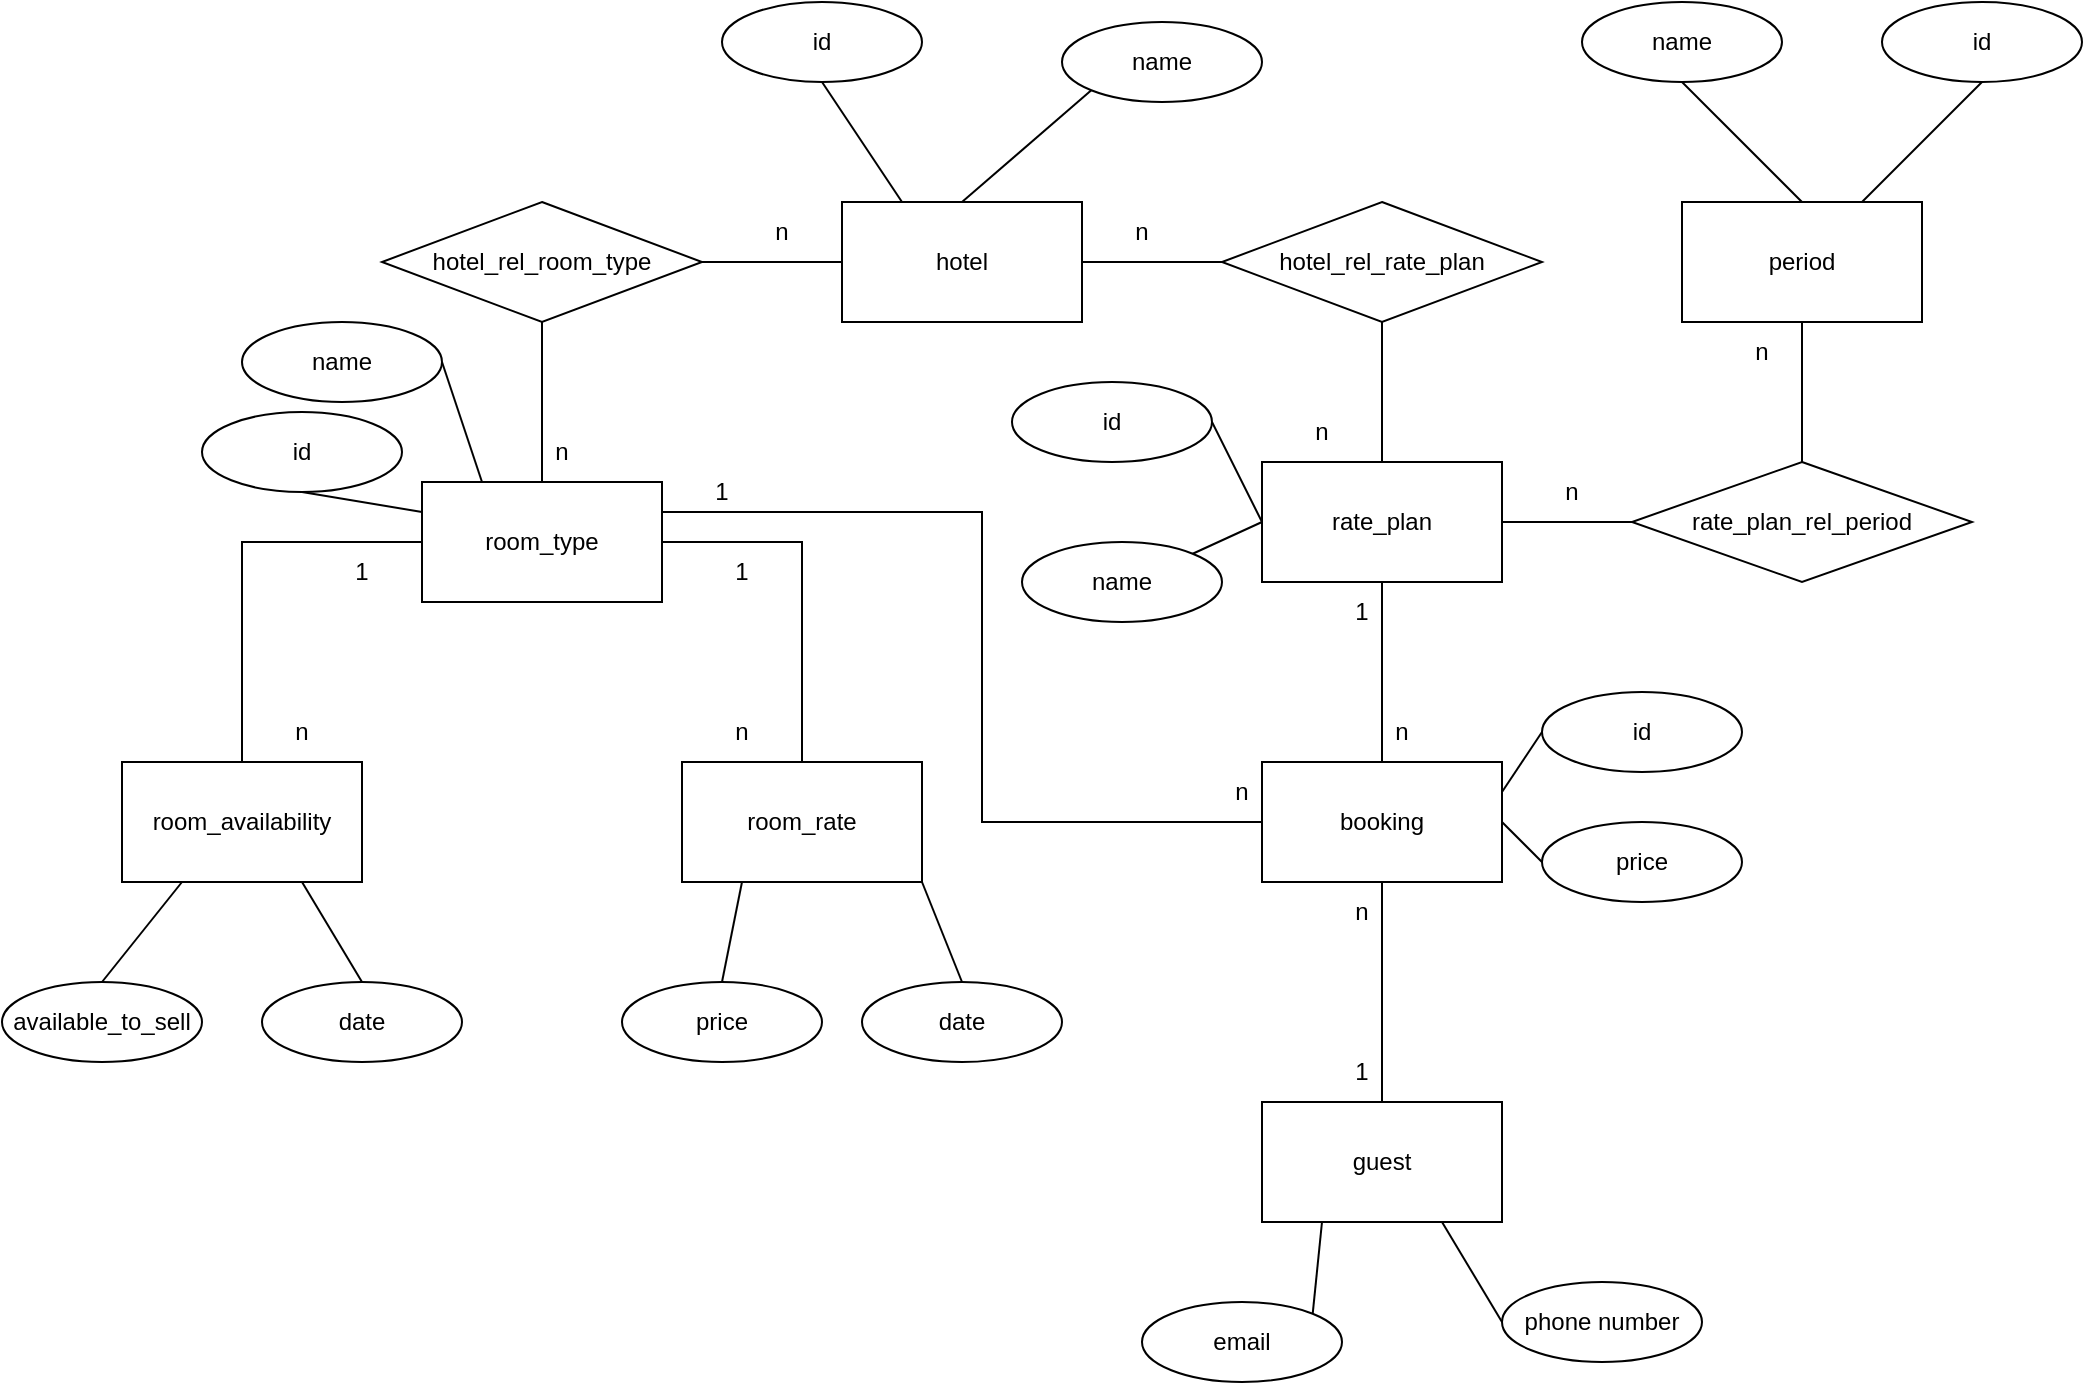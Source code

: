 <mxfile version="21.3.7" type="device">
  <diagram id="R2lEEEUBdFMjLlhIrx00" name="ERD_BookingSYSTEM">
    <mxGraphModel dx="1884" dy="1712" grid="1" gridSize="10" guides="1" tooltips="1" connect="1" arrows="1" fold="1" page="1" pageScale="1" pageWidth="850" pageHeight="1100" math="0" shadow="0" extFonts="Permanent Marker^https://fonts.googleapis.com/css?family=Permanent+Marker">
      <root>
        <mxCell id="0" />
        <mxCell id="1" parent="0" />
        <mxCell id="vGF3mfqSIrXx3MD3yWlp-12" style="edgeStyle=orthogonalEdgeStyle;rounded=0;orthogonalLoop=1;jettySize=auto;html=1;exitX=1;exitY=0.5;exitDx=0;exitDy=0;entryX=0;entryY=0.5;entryDx=0;entryDy=0;endArrow=none;endFill=0;" edge="1" parent="1" source="vGF3mfqSIrXx3MD3yWlp-1" target="vGF3mfqSIrXx3MD3yWlp-10">
          <mxGeometry relative="1" as="geometry" />
        </mxCell>
        <mxCell id="vGF3mfqSIrXx3MD3yWlp-14" style="edgeStyle=orthogonalEdgeStyle;rounded=0;orthogonalLoop=1;jettySize=auto;html=1;exitX=0;exitY=0.5;exitDx=0;exitDy=0;entryX=1;entryY=0.5;entryDx=0;entryDy=0;endArrow=none;endFill=0;" edge="1" parent="1" source="vGF3mfqSIrXx3MD3yWlp-1" target="vGF3mfqSIrXx3MD3yWlp-9">
          <mxGeometry relative="1" as="geometry" />
        </mxCell>
        <mxCell id="vGF3mfqSIrXx3MD3yWlp-1" value="hotel" style="rounded=0;whiteSpace=wrap;html=1;" vertex="1" parent="1">
          <mxGeometry x="290" y="80" width="120" height="60" as="geometry" />
        </mxCell>
        <mxCell id="vGF3mfqSIrXx3MD3yWlp-19" style="edgeStyle=orthogonalEdgeStyle;rounded=0;orthogonalLoop=1;jettySize=auto;html=1;exitX=1;exitY=0.25;exitDx=0;exitDy=0;entryX=0;entryY=0.5;entryDx=0;entryDy=0;endArrow=none;endFill=0;" edge="1" parent="1" source="vGF3mfqSIrXx3MD3yWlp-2" target="vGF3mfqSIrXx3MD3yWlp-6">
          <mxGeometry relative="1" as="geometry">
            <Array as="points">
              <mxPoint x="360" y="235" />
              <mxPoint x="360" y="390" />
            </Array>
          </mxGeometry>
        </mxCell>
        <mxCell id="vGF3mfqSIrXx3MD3yWlp-2" value="room_type" style="rounded=0;whiteSpace=wrap;html=1;" vertex="1" parent="1">
          <mxGeometry x="80" y="220" width="120" height="60" as="geometry" />
        </mxCell>
        <mxCell id="vGF3mfqSIrXx3MD3yWlp-16" style="edgeStyle=orthogonalEdgeStyle;rounded=0;orthogonalLoop=1;jettySize=auto;html=1;exitX=0.5;exitY=0;exitDx=0;exitDy=0;entryX=1;entryY=0.5;entryDx=0;entryDy=0;endArrow=none;endFill=0;" edge="1" parent="1" source="vGF3mfqSIrXx3MD3yWlp-3" target="vGF3mfqSIrXx3MD3yWlp-2">
          <mxGeometry relative="1" as="geometry" />
        </mxCell>
        <mxCell id="vGF3mfqSIrXx3MD3yWlp-3" value="room_rate" style="rounded=0;whiteSpace=wrap;html=1;" vertex="1" parent="1">
          <mxGeometry x="210" y="360" width="120" height="60" as="geometry" />
        </mxCell>
        <mxCell id="vGF3mfqSIrXx3MD3yWlp-21" style="edgeStyle=orthogonalEdgeStyle;rounded=0;orthogonalLoop=1;jettySize=auto;html=1;exitX=1;exitY=0.5;exitDx=0;exitDy=0;entryX=0;entryY=0.5;entryDx=0;entryDy=0;endArrow=none;endFill=0;" edge="1" parent="1" source="vGF3mfqSIrXx3MD3yWlp-4" target="vGF3mfqSIrXx3MD3yWlp-11">
          <mxGeometry relative="1" as="geometry" />
        </mxCell>
        <mxCell id="vGF3mfqSIrXx3MD3yWlp-4" value="rate_plan" style="rounded=0;whiteSpace=wrap;html=1;" vertex="1" parent="1">
          <mxGeometry x="500" y="210" width="120" height="60" as="geometry" />
        </mxCell>
        <mxCell id="vGF3mfqSIrXx3MD3yWlp-5" value="period" style="rounded=0;whiteSpace=wrap;html=1;" vertex="1" parent="1">
          <mxGeometry x="710" y="80" width="120" height="60" as="geometry" />
        </mxCell>
        <mxCell id="vGF3mfqSIrXx3MD3yWlp-18" style="edgeStyle=orthogonalEdgeStyle;rounded=0;orthogonalLoop=1;jettySize=auto;html=1;exitX=0.5;exitY=0;exitDx=0;exitDy=0;entryX=0.5;entryY=1;entryDx=0;entryDy=0;endArrow=none;endFill=0;" edge="1" parent="1" source="vGF3mfqSIrXx3MD3yWlp-6" target="vGF3mfqSIrXx3MD3yWlp-4">
          <mxGeometry relative="1" as="geometry" />
        </mxCell>
        <mxCell id="vGF3mfqSIrXx3MD3yWlp-20" style="edgeStyle=orthogonalEdgeStyle;rounded=0;orthogonalLoop=1;jettySize=auto;html=1;exitX=0.5;exitY=1;exitDx=0;exitDy=0;endArrow=none;endFill=0;" edge="1" parent="1" source="vGF3mfqSIrXx3MD3yWlp-6" target="vGF3mfqSIrXx3MD3yWlp-7">
          <mxGeometry relative="1" as="geometry" />
        </mxCell>
        <mxCell id="vGF3mfqSIrXx3MD3yWlp-6" value="booking" style="rounded=0;whiteSpace=wrap;html=1;" vertex="1" parent="1">
          <mxGeometry x="500" y="360" width="120" height="60" as="geometry" />
        </mxCell>
        <mxCell id="vGF3mfqSIrXx3MD3yWlp-7" value="guest" style="rounded=0;whiteSpace=wrap;html=1;" vertex="1" parent="1">
          <mxGeometry x="500" y="530" width="120" height="60" as="geometry" />
        </mxCell>
        <mxCell id="vGF3mfqSIrXx3MD3yWlp-17" style="edgeStyle=orthogonalEdgeStyle;rounded=0;orthogonalLoop=1;jettySize=auto;html=1;exitX=0.5;exitY=0;exitDx=0;exitDy=0;entryX=0;entryY=0.5;entryDx=0;entryDy=0;endArrow=none;endFill=0;" edge="1" parent="1" source="vGF3mfqSIrXx3MD3yWlp-8" target="vGF3mfqSIrXx3MD3yWlp-2">
          <mxGeometry relative="1" as="geometry" />
        </mxCell>
        <mxCell id="vGF3mfqSIrXx3MD3yWlp-8" value="room_availability" style="rounded=0;whiteSpace=wrap;html=1;" vertex="1" parent="1">
          <mxGeometry x="-70" y="360" width="120" height="60" as="geometry" />
        </mxCell>
        <mxCell id="vGF3mfqSIrXx3MD3yWlp-15" style="edgeStyle=orthogonalEdgeStyle;rounded=0;orthogonalLoop=1;jettySize=auto;html=1;exitX=0.5;exitY=1;exitDx=0;exitDy=0;endArrow=none;endFill=0;" edge="1" parent="1" source="vGF3mfqSIrXx3MD3yWlp-9" target="vGF3mfqSIrXx3MD3yWlp-2">
          <mxGeometry relative="1" as="geometry" />
        </mxCell>
        <mxCell id="vGF3mfqSIrXx3MD3yWlp-9" value="hotel_rel_room_type" style="shape=rhombus;perimeter=rhombusPerimeter;whiteSpace=wrap;html=1;align=center;" vertex="1" parent="1">
          <mxGeometry x="60" y="80" width="160" height="60" as="geometry" />
        </mxCell>
        <mxCell id="vGF3mfqSIrXx3MD3yWlp-13" style="edgeStyle=orthogonalEdgeStyle;rounded=0;orthogonalLoop=1;jettySize=auto;html=1;exitX=0.5;exitY=1;exitDx=0;exitDy=0;entryX=0.5;entryY=0;entryDx=0;entryDy=0;endArrow=none;endFill=0;" edge="1" parent="1" source="vGF3mfqSIrXx3MD3yWlp-10" target="vGF3mfqSIrXx3MD3yWlp-4">
          <mxGeometry relative="1" as="geometry" />
        </mxCell>
        <mxCell id="vGF3mfqSIrXx3MD3yWlp-10" value="hotel_rel_rate_plan" style="shape=rhombus;perimeter=rhombusPerimeter;whiteSpace=wrap;html=1;align=center;" vertex="1" parent="1">
          <mxGeometry x="480" y="80" width="160" height="60" as="geometry" />
        </mxCell>
        <mxCell id="vGF3mfqSIrXx3MD3yWlp-22" style="edgeStyle=orthogonalEdgeStyle;rounded=0;orthogonalLoop=1;jettySize=auto;html=1;exitX=0.5;exitY=0;exitDx=0;exitDy=0;entryX=0.5;entryY=1;entryDx=0;entryDy=0;endArrow=none;endFill=0;" edge="1" parent="1" source="vGF3mfqSIrXx3MD3yWlp-11" target="vGF3mfqSIrXx3MD3yWlp-5">
          <mxGeometry relative="1" as="geometry" />
        </mxCell>
        <mxCell id="vGF3mfqSIrXx3MD3yWlp-11" value="rate_plan_rel_period" style="shape=rhombus;perimeter=rhombusPerimeter;whiteSpace=wrap;html=1;align=center;" vertex="1" parent="1">
          <mxGeometry x="685" y="210" width="170" height="60" as="geometry" />
        </mxCell>
        <mxCell id="vGF3mfqSIrXx3MD3yWlp-23" value="id" style="ellipse;whiteSpace=wrap;html=1;align=center;" vertex="1" parent="1">
          <mxGeometry x="230" y="-20" width="100" height="40" as="geometry" />
        </mxCell>
        <mxCell id="vGF3mfqSIrXx3MD3yWlp-25" value="name" style="ellipse;whiteSpace=wrap;html=1;align=center;" vertex="1" parent="1">
          <mxGeometry x="400" y="-10" width="100" height="40" as="geometry" />
        </mxCell>
        <mxCell id="vGF3mfqSIrXx3MD3yWlp-28" value="" style="endArrow=none;html=1;rounded=0;entryX=0.5;entryY=1;entryDx=0;entryDy=0;exitX=0.25;exitY=0;exitDx=0;exitDy=0;" edge="1" parent="1" source="vGF3mfqSIrXx3MD3yWlp-1" target="vGF3mfqSIrXx3MD3yWlp-23">
          <mxGeometry width="50" height="50" relative="1" as="geometry">
            <mxPoint x="400" y="240" as="sourcePoint" />
            <mxPoint x="450" y="190" as="targetPoint" />
          </mxGeometry>
        </mxCell>
        <mxCell id="vGF3mfqSIrXx3MD3yWlp-29" value="id" style="ellipse;whiteSpace=wrap;html=1;align=center;" vertex="1" parent="1">
          <mxGeometry x="810" y="-20" width="100" height="40" as="geometry" />
        </mxCell>
        <mxCell id="vGF3mfqSIrXx3MD3yWlp-30" value="" style="endArrow=none;html=1;rounded=0;entryX=0;entryY=1;entryDx=0;entryDy=0;exitX=0.5;exitY=0;exitDx=0;exitDy=0;" edge="1" parent="1" source="vGF3mfqSIrXx3MD3yWlp-1" target="vGF3mfqSIrXx3MD3yWlp-25">
          <mxGeometry width="50" height="50" relative="1" as="geometry">
            <mxPoint x="400" y="240" as="sourcePoint" />
            <mxPoint x="450" y="190" as="targetPoint" />
          </mxGeometry>
        </mxCell>
        <mxCell id="vGF3mfqSIrXx3MD3yWlp-31" value="name" style="ellipse;whiteSpace=wrap;html=1;align=center;" vertex="1" parent="1">
          <mxGeometry x="660" y="-20" width="100" height="40" as="geometry" />
        </mxCell>
        <mxCell id="vGF3mfqSIrXx3MD3yWlp-32" value="" style="endArrow=none;html=1;rounded=0;entryX=0.5;entryY=1;entryDx=0;entryDy=0;exitX=0.75;exitY=0;exitDx=0;exitDy=0;" edge="1" parent="1" source="vGF3mfqSIrXx3MD3yWlp-5" target="vGF3mfqSIrXx3MD3yWlp-29">
          <mxGeometry width="50" height="50" relative="1" as="geometry">
            <mxPoint x="400" y="240" as="sourcePoint" />
            <mxPoint x="450" y="190" as="targetPoint" />
          </mxGeometry>
        </mxCell>
        <mxCell id="vGF3mfqSIrXx3MD3yWlp-33" value="price" style="ellipse;whiteSpace=wrap;html=1;align=center;" vertex="1" parent="1">
          <mxGeometry x="640" y="390" width="100" height="40" as="geometry" />
        </mxCell>
        <mxCell id="vGF3mfqSIrXx3MD3yWlp-34" value="" style="endArrow=none;html=1;rounded=0;entryX=0.5;entryY=1;entryDx=0;entryDy=0;exitX=0.5;exitY=0;exitDx=0;exitDy=0;" edge="1" parent="1" source="vGF3mfqSIrXx3MD3yWlp-5" target="vGF3mfqSIrXx3MD3yWlp-31">
          <mxGeometry width="50" height="50" relative="1" as="geometry">
            <mxPoint x="400" y="240" as="sourcePoint" />
            <mxPoint x="450" y="190" as="targetPoint" />
          </mxGeometry>
        </mxCell>
        <mxCell id="vGF3mfqSIrXx3MD3yWlp-35" value="" style="endArrow=none;html=1;rounded=0;entryX=0;entryY=0.5;entryDx=0;entryDy=0;exitX=1;exitY=0.5;exitDx=0;exitDy=0;" edge="1" parent="1" source="vGF3mfqSIrXx3MD3yWlp-6" target="vGF3mfqSIrXx3MD3yWlp-33">
          <mxGeometry width="50" height="50" relative="1" as="geometry">
            <mxPoint x="400" y="240" as="sourcePoint" />
            <mxPoint x="450" y="190" as="targetPoint" />
          </mxGeometry>
        </mxCell>
        <mxCell id="vGF3mfqSIrXx3MD3yWlp-36" value="email" style="ellipse;whiteSpace=wrap;html=1;align=center;" vertex="1" parent="1">
          <mxGeometry x="440" y="630" width="100" height="40" as="geometry" />
        </mxCell>
        <mxCell id="vGF3mfqSIrXx3MD3yWlp-37" value="" style="endArrow=none;html=1;rounded=0;exitX=1;exitY=0;exitDx=0;exitDy=0;entryX=0.25;entryY=1;entryDx=0;entryDy=0;" edge="1" parent="1" source="vGF3mfqSIrXx3MD3yWlp-36" target="vGF3mfqSIrXx3MD3yWlp-7">
          <mxGeometry width="50" height="50" relative="1" as="geometry">
            <mxPoint x="400" y="440" as="sourcePoint" />
            <mxPoint x="450" y="390" as="targetPoint" />
          </mxGeometry>
        </mxCell>
        <mxCell id="vGF3mfqSIrXx3MD3yWlp-38" value="phone number" style="ellipse;whiteSpace=wrap;html=1;align=center;" vertex="1" parent="1">
          <mxGeometry x="620" y="620" width="100" height="40" as="geometry" />
        </mxCell>
        <mxCell id="vGF3mfqSIrXx3MD3yWlp-39" value="" style="endArrow=none;html=1;rounded=0;entryX=0;entryY=0.5;entryDx=0;entryDy=0;exitX=0.75;exitY=1;exitDx=0;exitDy=0;" edge="1" parent="1" source="vGF3mfqSIrXx3MD3yWlp-7" target="vGF3mfqSIrXx3MD3yWlp-38">
          <mxGeometry width="50" height="50" relative="1" as="geometry">
            <mxPoint x="400" y="440" as="sourcePoint" />
            <mxPoint x="450" y="390" as="targetPoint" />
          </mxGeometry>
        </mxCell>
        <mxCell id="vGF3mfqSIrXx3MD3yWlp-44" value="n" style="text;html=1;strokeColor=none;fillColor=none;align=center;verticalAlign=middle;whiteSpace=wrap;rounded=0;" vertex="1" parent="1">
          <mxGeometry x="210" y="330" width="60" height="30" as="geometry" />
        </mxCell>
        <mxCell id="vGF3mfqSIrXx3MD3yWlp-45" value="1" style="text;html=1;strokeColor=none;fillColor=none;align=center;verticalAlign=middle;whiteSpace=wrap;rounded=0;" vertex="1" parent="1">
          <mxGeometry x="210" y="250" width="60" height="30" as="geometry" />
        </mxCell>
        <mxCell id="vGF3mfqSIrXx3MD3yWlp-46" value="1" style="text;html=1;strokeColor=none;fillColor=none;align=center;verticalAlign=middle;whiteSpace=wrap;rounded=0;" vertex="1" parent="1">
          <mxGeometry x="20" y="250" width="60" height="30" as="geometry" />
        </mxCell>
        <mxCell id="vGF3mfqSIrXx3MD3yWlp-47" value="n" style="text;html=1;strokeColor=none;fillColor=none;align=center;verticalAlign=middle;whiteSpace=wrap;rounded=0;" vertex="1" parent="1">
          <mxGeometry x="-10" y="330" width="60" height="30" as="geometry" />
        </mxCell>
        <mxCell id="vGF3mfqSIrXx3MD3yWlp-48" value="n" style="text;html=1;strokeColor=none;fillColor=none;align=center;verticalAlign=middle;whiteSpace=wrap;rounded=0;" vertex="1" parent="1">
          <mxGeometry x="230" y="80" width="60" height="30" as="geometry" />
        </mxCell>
        <mxCell id="vGF3mfqSIrXx3MD3yWlp-49" value="n" style="text;html=1;strokeColor=none;fillColor=none;align=center;verticalAlign=middle;whiteSpace=wrap;rounded=0;" vertex="1" parent="1">
          <mxGeometry x="120" y="190" width="60" height="30" as="geometry" />
        </mxCell>
        <mxCell id="vGF3mfqSIrXx3MD3yWlp-50" value="n" style="text;html=1;strokeColor=none;fillColor=none;align=center;verticalAlign=middle;whiteSpace=wrap;rounded=0;" vertex="1" parent="1">
          <mxGeometry x="410" y="80" width="60" height="30" as="geometry" />
        </mxCell>
        <mxCell id="vGF3mfqSIrXx3MD3yWlp-51" value="n" style="text;html=1;strokeColor=none;fillColor=none;align=center;verticalAlign=middle;whiteSpace=wrap;rounded=0;" vertex="1" parent="1">
          <mxGeometry x="500" y="180" width="60" height="30" as="geometry" />
        </mxCell>
        <mxCell id="vGF3mfqSIrXx3MD3yWlp-52" value="n" style="text;html=1;strokeColor=none;fillColor=none;align=center;verticalAlign=middle;whiteSpace=wrap;rounded=0;" vertex="1" parent="1">
          <mxGeometry x="720" y="140" width="60" height="30" as="geometry" />
        </mxCell>
        <mxCell id="vGF3mfqSIrXx3MD3yWlp-53" value="n" style="text;html=1;strokeColor=none;fillColor=none;align=center;verticalAlign=middle;whiteSpace=wrap;rounded=0;" vertex="1" parent="1">
          <mxGeometry x="625" y="210" width="60" height="30" as="geometry" />
        </mxCell>
        <mxCell id="vGF3mfqSIrXx3MD3yWlp-54" value="1" style="text;html=1;strokeColor=none;fillColor=none;align=center;verticalAlign=middle;whiteSpace=wrap;rounded=0;" vertex="1" parent="1">
          <mxGeometry x="200" y="210" width="60" height="30" as="geometry" />
        </mxCell>
        <mxCell id="vGF3mfqSIrXx3MD3yWlp-55" value="n" style="text;html=1;strokeColor=none;fillColor=none;align=center;verticalAlign=middle;whiteSpace=wrap;rounded=0;" vertex="1" parent="1">
          <mxGeometry x="540" y="330" width="60" height="30" as="geometry" />
        </mxCell>
        <mxCell id="vGF3mfqSIrXx3MD3yWlp-56" value="n" style="text;html=1;strokeColor=none;fillColor=none;align=center;verticalAlign=middle;whiteSpace=wrap;rounded=0;" vertex="1" parent="1">
          <mxGeometry x="460" y="360" width="60" height="30" as="geometry" />
        </mxCell>
        <mxCell id="vGF3mfqSIrXx3MD3yWlp-57" value="1" style="text;html=1;strokeColor=none;fillColor=none;align=center;verticalAlign=middle;whiteSpace=wrap;rounded=0;" vertex="1" parent="1">
          <mxGeometry x="520" y="270" width="60" height="30" as="geometry" />
        </mxCell>
        <mxCell id="vGF3mfqSIrXx3MD3yWlp-58" value="1" style="text;html=1;strokeColor=none;fillColor=none;align=center;verticalAlign=middle;whiteSpace=wrap;rounded=0;" vertex="1" parent="1">
          <mxGeometry x="520" y="500" width="60" height="30" as="geometry" />
        </mxCell>
        <mxCell id="vGF3mfqSIrXx3MD3yWlp-59" value="n" style="text;html=1;strokeColor=none;fillColor=none;align=center;verticalAlign=middle;whiteSpace=wrap;rounded=0;" vertex="1" parent="1">
          <mxGeometry x="520" y="420" width="60" height="30" as="geometry" />
        </mxCell>
        <mxCell id="vGF3mfqSIrXx3MD3yWlp-60" value="price" style="ellipse;whiteSpace=wrap;html=1;align=center;" vertex="1" parent="1">
          <mxGeometry x="180" y="470" width="100" height="40" as="geometry" />
        </mxCell>
        <mxCell id="vGF3mfqSIrXx3MD3yWlp-61" value="date" style="ellipse;whiteSpace=wrap;html=1;align=center;" vertex="1" parent="1">
          <mxGeometry x="300" y="470" width="100" height="40" as="geometry" />
        </mxCell>
        <mxCell id="vGF3mfqSIrXx3MD3yWlp-62" value="date" style="ellipse;whiteSpace=wrap;html=1;align=center;" vertex="1" parent="1">
          <mxGeometry y="470" width="100" height="40" as="geometry" />
        </mxCell>
        <mxCell id="vGF3mfqSIrXx3MD3yWlp-63" value="available_to_sell" style="ellipse;whiteSpace=wrap;html=1;align=center;" vertex="1" parent="1">
          <mxGeometry x="-130" y="470" width="100" height="40" as="geometry" />
        </mxCell>
        <mxCell id="vGF3mfqSIrXx3MD3yWlp-64" value="name" style="ellipse;whiteSpace=wrap;html=1;align=center;" vertex="1" parent="1">
          <mxGeometry x="-10" y="140" width="100" height="40" as="geometry" />
        </mxCell>
        <mxCell id="vGF3mfqSIrXx3MD3yWlp-66" value="id" style="ellipse;whiteSpace=wrap;html=1;align=center;" vertex="1" parent="1">
          <mxGeometry x="-30" y="185" width="100" height="40" as="geometry" />
        </mxCell>
        <mxCell id="vGF3mfqSIrXx3MD3yWlp-67" value="id" style="ellipse;whiteSpace=wrap;html=1;align=center;" vertex="1" parent="1">
          <mxGeometry x="375" y="170" width="100" height="40" as="geometry" />
        </mxCell>
        <mxCell id="vGF3mfqSIrXx3MD3yWlp-68" value="id" style="ellipse;whiteSpace=wrap;html=1;align=center;" vertex="1" parent="1">
          <mxGeometry x="640" y="325" width="100" height="40" as="geometry" />
        </mxCell>
        <mxCell id="vGF3mfqSIrXx3MD3yWlp-69" value="" style="endArrow=none;html=1;rounded=0;entryX=1;entryY=0.5;entryDx=0;entryDy=0;exitX=0;exitY=0.5;exitDx=0;exitDy=0;" edge="1" parent="1" source="vGF3mfqSIrXx3MD3yWlp-4" target="vGF3mfqSIrXx3MD3yWlp-67">
          <mxGeometry width="50" height="50" relative="1" as="geometry">
            <mxPoint x="460" y="340" as="sourcePoint" />
            <mxPoint x="510" y="290" as="targetPoint" />
          </mxGeometry>
        </mxCell>
        <mxCell id="vGF3mfqSIrXx3MD3yWlp-70" value="name" style="ellipse;whiteSpace=wrap;html=1;align=center;" vertex="1" parent="1">
          <mxGeometry x="380" y="250" width="100" height="40" as="geometry" />
        </mxCell>
        <mxCell id="vGF3mfqSIrXx3MD3yWlp-71" value="" style="endArrow=none;html=1;rounded=0;entryX=0;entryY=0.5;entryDx=0;entryDy=0;exitX=1;exitY=0;exitDx=0;exitDy=0;" edge="1" parent="1" source="vGF3mfqSIrXx3MD3yWlp-70" target="vGF3mfqSIrXx3MD3yWlp-4">
          <mxGeometry width="50" height="50" relative="1" as="geometry">
            <mxPoint x="460" y="340" as="sourcePoint" />
            <mxPoint x="510" y="290" as="targetPoint" />
          </mxGeometry>
        </mxCell>
        <mxCell id="vGF3mfqSIrXx3MD3yWlp-72" value="" style="endArrow=none;html=1;rounded=0;exitX=0.5;exitY=1;exitDx=0;exitDy=0;entryX=0;entryY=0.25;entryDx=0;entryDy=0;" edge="1" parent="1" source="vGF3mfqSIrXx3MD3yWlp-66" target="vGF3mfqSIrXx3MD3yWlp-2">
          <mxGeometry width="50" height="50" relative="1" as="geometry">
            <mxPoint x="460" y="340" as="sourcePoint" />
            <mxPoint x="510" y="290" as="targetPoint" />
          </mxGeometry>
        </mxCell>
        <mxCell id="vGF3mfqSIrXx3MD3yWlp-73" value="" style="endArrow=none;html=1;rounded=0;exitX=1;exitY=0.5;exitDx=0;exitDy=0;entryX=0.25;entryY=0;entryDx=0;entryDy=0;" edge="1" parent="1" source="vGF3mfqSIrXx3MD3yWlp-64" target="vGF3mfqSIrXx3MD3yWlp-2">
          <mxGeometry width="50" height="50" relative="1" as="geometry">
            <mxPoint x="460" y="340" as="sourcePoint" />
            <mxPoint x="510" y="290" as="targetPoint" />
          </mxGeometry>
        </mxCell>
        <mxCell id="vGF3mfqSIrXx3MD3yWlp-74" value="" style="endArrow=none;html=1;rounded=0;exitX=1;exitY=1;exitDx=0;exitDy=0;entryX=0.5;entryY=0;entryDx=0;entryDy=0;" edge="1" parent="1" source="vGF3mfqSIrXx3MD3yWlp-3" target="vGF3mfqSIrXx3MD3yWlp-61">
          <mxGeometry width="50" height="50" relative="1" as="geometry">
            <mxPoint x="370" y="340" as="sourcePoint" />
            <mxPoint x="420" y="290" as="targetPoint" />
          </mxGeometry>
        </mxCell>
        <mxCell id="vGF3mfqSIrXx3MD3yWlp-75" value="" style="endArrow=none;html=1;rounded=0;exitX=0.25;exitY=1;exitDx=0;exitDy=0;entryX=0.5;entryY=0;entryDx=0;entryDy=0;" edge="1" parent="1" source="vGF3mfqSIrXx3MD3yWlp-3" target="vGF3mfqSIrXx3MD3yWlp-60">
          <mxGeometry width="50" height="50" relative="1" as="geometry">
            <mxPoint x="370" y="340" as="sourcePoint" />
            <mxPoint x="420" y="290" as="targetPoint" />
          </mxGeometry>
        </mxCell>
        <mxCell id="vGF3mfqSIrXx3MD3yWlp-76" value="" style="endArrow=none;html=1;rounded=0;exitX=0.75;exitY=1;exitDx=0;exitDy=0;entryX=0.5;entryY=0;entryDx=0;entryDy=0;" edge="1" parent="1" source="vGF3mfqSIrXx3MD3yWlp-8" target="vGF3mfqSIrXx3MD3yWlp-62">
          <mxGeometry width="50" height="50" relative="1" as="geometry">
            <mxPoint x="370" y="340" as="sourcePoint" />
            <mxPoint x="420" y="290" as="targetPoint" />
          </mxGeometry>
        </mxCell>
        <mxCell id="vGF3mfqSIrXx3MD3yWlp-77" value="" style="endArrow=none;html=1;rounded=0;exitX=0.25;exitY=1;exitDx=0;exitDy=0;entryX=0.5;entryY=0;entryDx=0;entryDy=0;" edge="1" parent="1" source="vGF3mfqSIrXx3MD3yWlp-8" target="vGF3mfqSIrXx3MD3yWlp-63">
          <mxGeometry width="50" height="50" relative="1" as="geometry">
            <mxPoint x="370" y="340" as="sourcePoint" />
            <mxPoint x="420" y="290" as="targetPoint" />
          </mxGeometry>
        </mxCell>
        <mxCell id="vGF3mfqSIrXx3MD3yWlp-78" value="" style="endArrow=none;html=1;rounded=0;entryX=0;entryY=0.5;entryDx=0;entryDy=0;exitX=1;exitY=0.25;exitDx=0;exitDy=0;" edge="1" parent="1" source="vGF3mfqSIrXx3MD3yWlp-6" target="vGF3mfqSIrXx3MD3yWlp-68">
          <mxGeometry width="50" height="50" relative="1" as="geometry">
            <mxPoint x="370" y="340" as="sourcePoint" />
            <mxPoint x="420" y="290" as="targetPoint" />
          </mxGeometry>
        </mxCell>
      </root>
    </mxGraphModel>
  </diagram>
</mxfile>
